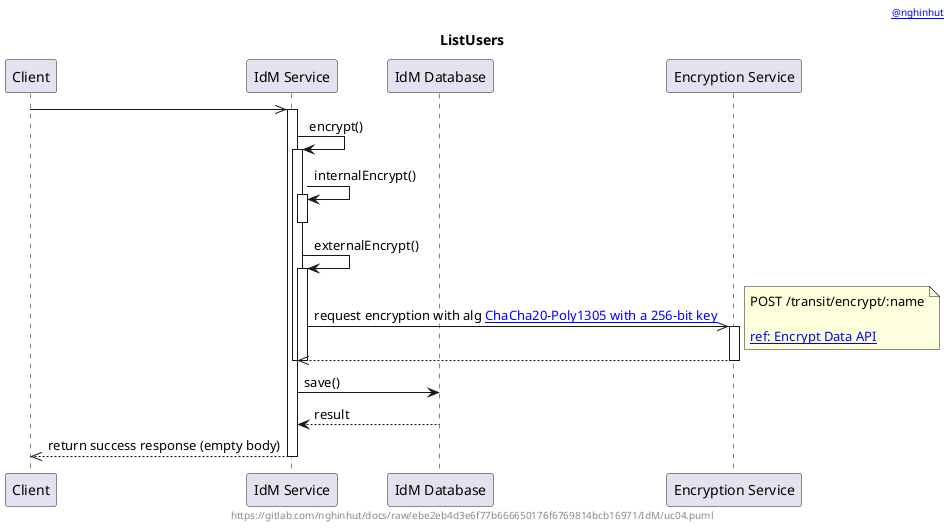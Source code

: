 @startuml
'-----START auto generated metadata please keep comment here to allow auto update-----
'-----DON'T EDIT THIS SECTION, INSTEAD RE-RUN prebuild.sh TO UPDATE-----
header [[mailto:nghinhut@gmail.com @nghinhut]]
footer https://gitlab.com/nghinhut/docs/raw/ebe2eb4d3e6f77b666650176f6769814bcb16971/IdM/uc04.puml
'-----END auto generated metadata please keep comment here to allow auto update-----
title ListUsers

participant "Client" as client
participant "IdM Service" as idm
participant "IdM Database" as db
participant "Encryption Service" as es

client ->> idm
activate idm

idm -> idm : encrypt()
activate idm
idm -> idm : internalEncrypt()
activate idm
deactivate idm

idm -> idm : externalEncrypt()
activate idm
idm ->> es : request encryption with alg [[https://www.vaultproject.io/docs/secrets/transit/index.html#chacha20-poly1305 ChaCha20-Poly1305 with a 256-bit key]]
note right
    POST /transit/encrypt/:name

    [[https://www.vaultproject.io/api/secret/transit/index.html#encrypt-data ref: Encrypt Data API]]
end note
activate es
idm <<-- es
deactivate es
deactivate idm
deactivate idm

idm -> db : save()
idm <-- db : result

client <<-- idm : return success response (empty body)
deactivate idm

@enduml
